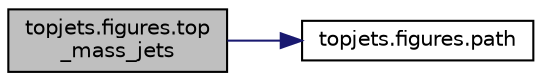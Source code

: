 digraph "topjets.figures.top_mass_jets"
{
 // INTERACTIVE_SVG=YES
 // LATEX_PDF_SIZE
  edge [fontname="Helvetica",fontsize="10",labelfontname="Helvetica",labelfontsize="10"];
  node [fontname="Helvetica",fontsize="10",shape=record];
  rankdir="LR";
  Node1 [label="topjets.figures.top\l_mass_jets",height=0.2,width=0.4,color="black", fillcolor="grey75", style="filled", fontcolor="black",tooltip=" "];
  Node1 -> Node2 [color="midnightblue",fontsize="10",style="solid",fontname="Helvetica"];
  Node2 [label="topjets.figures.path",height=0.2,width=0.4,color="black", fillcolor="white", style="filled",URL="$namespacetopjets_1_1figures.html#a47251819102516a1463ef58e1c35fde1",tooltip=" "];
}
